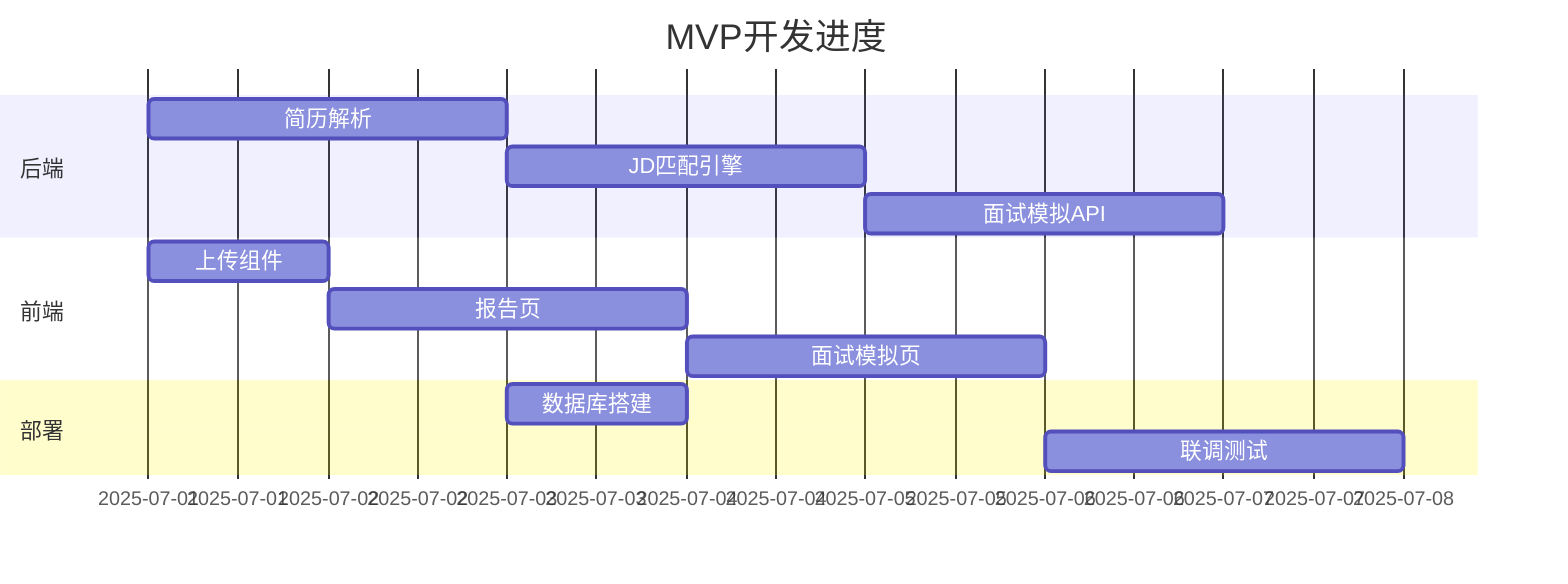 gantt
    title MVP开发进度
    dateFormat  YYYY-MM-DD
    axisFormat  %Y-%m-%d

    section 后端
    简历解析       :a1, 2025-07-01, 2d
    JD匹配引擎     :a2, after a1, 2d
    面试模拟API    :a3, after a2, 2d

    section 前端
    上传组件       :b1, 2025-07-01, 1d
    报告页         :b2, after b1, 2d
    面试模拟页     :b3, after b2, 2d

    section 部署
    数据库搭建     :c1, 2025-07-03, 1d
    联调测试       :c2, 2025-07-06, 2d